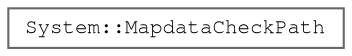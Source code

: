 digraph "Graphical Class Hierarchy"
{
 // LATEX_PDF_SIZE
  bgcolor="transparent";
  edge [fontname=FreeMono,fontsize=10,labelfontname=FreeMono,labelfontsize=10];
  node [fontname=FreeMono,fontsize=10,shape=box,height=0.2,width=0.4];
  rankdir="LR";
  Node0 [label="System::MapdataCheckPath",height=0.2,width=0.4,color="grey40", fillcolor="white", style="filled",URL="$class_system_1_1_mapdata_check_path.html",tooltip=" "];
}
